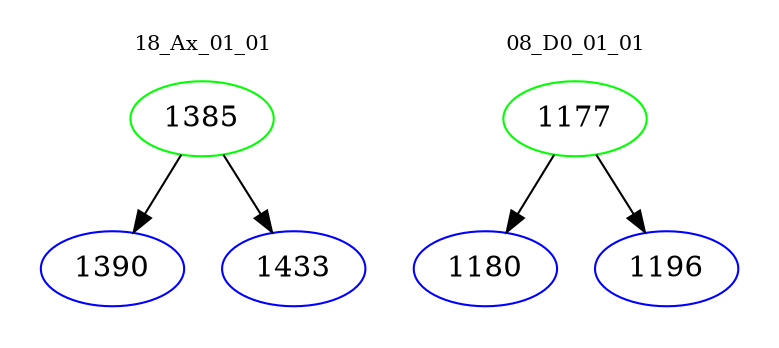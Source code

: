 digraph{
subgraph cluster_0 {
color = white
label = "18_Ax_01_01";
fontsize=10;
T0_1385 [label="1385", color="green"]
T0_1385 -> T0_1390 [color="black"]
T0_1390 [label="1390", color="blue"]
T0_1385 -> T0_1433 [color="black"]
T0_1433 [label="1433", color="blue"]
}
subgraph cluster_1 {
color = white
label = "08_D0_01_01";
fontsize=10;
T1_1177 [label="1177", color="green"]
T1_1177 -> T1_1180 [color="black"]
T1_1180 [label="1180", color="blue"]
T1_1177 -> T1_1196 [color="black"]
T1_1196 [label="1196", color="blue"]
}
}
